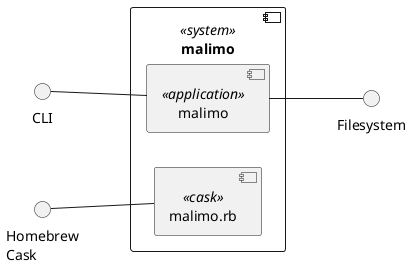 @startuml
left to right direction
set namespaceSeparator none

component "malimo" <<system>> as m {

  [malimo.rb] <<cask>> as cask
  [malimo] <<application>> as malimo

}

CLI -- malimo
malimo -- "Filesystem"
"Homebrew\nCask" -- cask
@enduml
